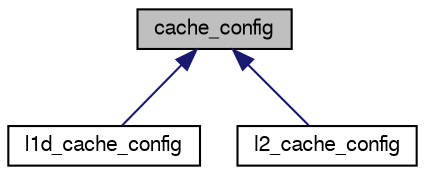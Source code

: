 digraph "cache_config"
{
  bgcolor="transparent";
  edge [fontname="FreeSans",fontsize="10",labelfontname="FreeSans",labelfontsize="10"];
  node [fontname="FreeSans",fontsize="10",shape=record];
  Node0 [label="cache_config",height=0.2,width=0.4,color="black", fillcolor="grey75", style="filled", fontcolor="black"];
  Node0 -> Node1 [dir="back",color="midnightblue",fontsize="10",style="solid",fontname="FreeSans"];
  Node1 [label="l1d_cache_config",height=0.2,width=0.4,color="black",URL="$classl1d__cache__config.html"];
  Node0 -> Node2 [dir="back",color="midnightblue",fontsize="10",style="solid",fontname="FreeSans"];
  Node2 [label="l2_cache_config",height=0.2,width=0.4,color="black",URL="$classl2__cache__config.html"];
}
